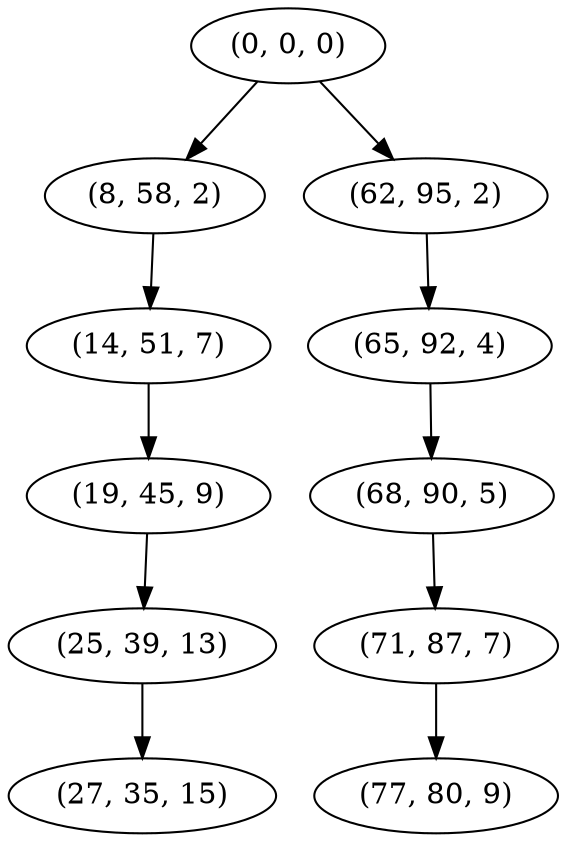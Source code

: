 digraph tree {
    "(0, 0, 0)";
    "(8, 58, 2)";
    "(14, 51, 7)";
    "(19, 45, 9)";
    "(25, 39, 13)";
    "(27, 35, 15)";
    "(62, 95, 2)";
    "(65, 92, 4)";
    "(68, 90, 5)";
    "(71, 87, 7)";
    "(77, 80, 9)";
    "(0, 0, 0)" -> "(8, 58, 2)";
    "(0, 0, 0)" -> "(62, 95, 2)";
    "(8, 58, 2)" -> "(14, 51, 7)";
    "(14, 51, 7)" -> "(19, 45, 9)";
    "(19, 45, 9)" -> "(25, 39, 13)";
    "(25, 39, 13)" -> "(27, 35, 15)";
    "(62, 95, 2)" -> "(65, 92, 4)";
    "(65, 92, 4)" -> "(68, 90, 5)";
    "(68, 90, 5)" -> "(71, 87, 7)";
    "(71, 87, 7)" -> "(77, 80, 9)";
}
